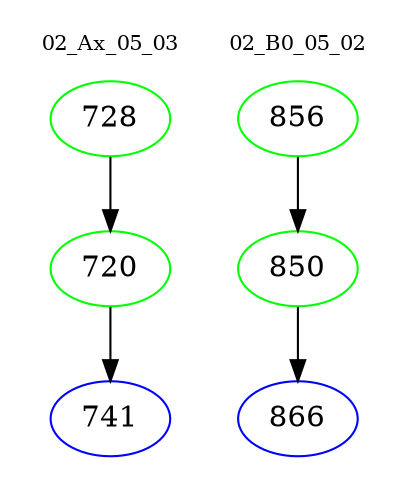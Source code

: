 digraph{
subgraph cluster_0 {
color = white
label = "02_Ax_05_03";
fontsize=10;
T0_728 [label="728", color="green"]
T0_728 -> T0_720 [color="black"]
T0_720 [label="720", color="green"]
T0_720 -> T0_741 [color="black"]
T0_741 [label="741", color="blue"]
}
subgraph cluster_1 {
color = white
label = "02_B0_05_02";
fontsize=10;
T1_856 [label="856", color="green"]
T1_856 -> T1_850 [color="black"]
T1_850 [label="850", color="green"]
T1_850 -> T1_866 [color="black"]
T1_866 [label="866", color="blue"]
}
}
